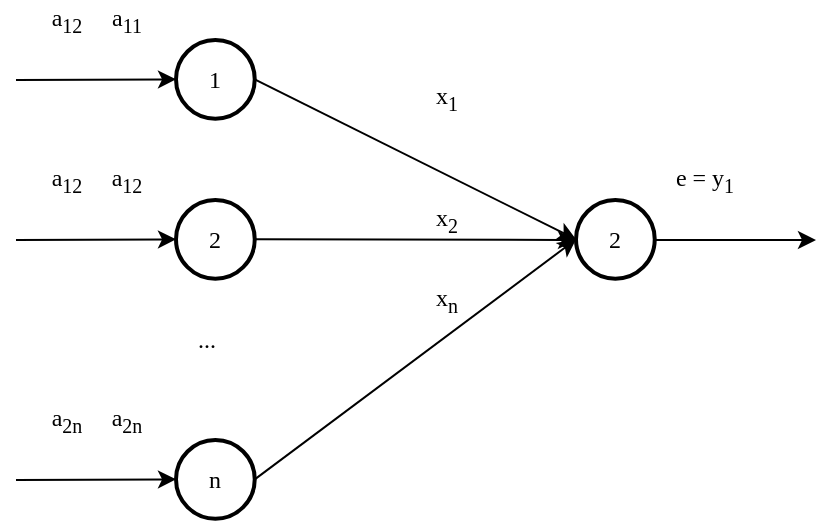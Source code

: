 <mxfile version="13.7.3" type="device"><diagram id="LG6b902TERFtZZ5SHFQh" name="Страница 1"><mxGraphModel dx="852" dy="504" grid="1" gridSize="10" guides="1" tooltips="1" connect="1" arrows="1" fold="1" page="1" pageScale="1" pageWidth="827" pageHeight="1169" math="0" shadow="0"><root><mxCell id="0"/><mxCell id="1" parent="0"/><mxCell id="Gs8CjbRslG-4rCV4GC8o-1" style="rounded=0;orthogonalLoop=1;jettySize=auto;html=1;exitX=1;exitY=0.5;exitDx=0;exitDy=0;exitPerimeter=0;entryX=0;entryY=0.5;entryDx=0;entryDy=0;entryPerimeter=0;fontFamily=Times New Roman;" edge="1" parent="1" source="_DVvbHKVmNz7k2-iM6j7-1" target="_DVvbHKVmNz7k2-iM6j7-5"><mxGeometry relative="1" as="geometry"/></mxCell><mxCell id="_DVvbHKVmNz7k2-iM6j7-1" value="1" style="strokeWidth=2;html=1;shape=mxgraph.flowchart.start_2;whiteSpace=wrap;fontFamily=Times New Roman;fontSize=12;" parent="1" vertex="1"><mxGeometry x="160" y="120" width="39.37" height="39.37" as="geometry"/></mxCell><mxCell id="Gs8CjbRslG-4rCV4GC8o-2" style="edgeStyle=none;rounded=0;orthogonalLoop=1;jettySize=auto;html=1;exitX=1;exitY=0.5;exitDx=0;exitDy=0;exitPerimeter=0;fontFamily=Times New Roman;" edge="1" parent="1" source="_DVvbHKVmNz7k2-iM6j7-2"><mxGeometry relative="1" as="geometry"><mxPoint x="360" y="220" as="targetPoint"/></mxGeometry></mxCell><mxCell id="_DVvbHKVmNz7k2-iM6j7-2" value="2" style="strokeWidth=2;html=1;shape=mxgraph.flowchart.start_2;whiteSpace=wrap;fontFamily=Times New Roman;fontSize=12;" parent="1" vertex="1"><mxGeometry x="160" y="200" width="39.37" height="39.37" as="geometry"/></mxCell><mxCell id="Gs8CjbRslG-4rCV4GC8o-3" style="edgeStyle=none;rounded=0;orthogonalLoop=1;jettySize=auto;html=1;exitX=1;exitY=0.5;exitDx=0;exitDy=0;exitPerimeter=0;entryX=0;entryY=0.5;entryDx=0;entryDy=0;entryPerimeter=0;fontFamily=Times New Roman;" edge="1" parent="1" source="_DVvbHKVmNz7k2-iM6j7-3" target="_DVvbHKVmNz7k2-iM6j7-5"><mxGeometry relative="1" as="geometry"/></mxCell><mxCell id="_DVvbHKVmNz7k2-iM6j7-3" value="n" style="strokeWidth=2;html=1;shape=mxgraph.flowchart.start_2;whiteSpace=wrap;fontFamily=Times New Roman;fontSize=12;" parent="1" vertex="1"><mxGeometry x="160" y="320" width="39.37" height="39.37" as="geometry"/></mxCell><mxCell id="_DVvbHKVmNz7k2-iM6j7-5" value="2" style="strokeWidth=2;html=1;shape=mxgraph.flowchart.start_2;whiteSpace=wrap;fontFamily=Times New Roman;fontSize=12;" parent="1" vertex="1"><mxGeometry x="360" y="200" width="39.37" height="39.37" as="geometry"/></mxCell><mxCell id="_DVvbHKVmNz7k2-iM6j7-7" value="" style="endArrow=classic;html=1;entryX=0;entryY=0.5;entryDx=0;entryDy=0;entryPerimeter=0;fontFamily=Times New Roman;fontSize=12;" parent="1" target="_DVvbHKVmNz7k2-iM6j7-1" edge="1"><mxGeometry width="50" height="50" relative="1" as="geometry"><mxPoint x="80" y="140" as="sourcePoint"/><mxPoint x="130" y="90" as="targetPoint"/></mxGeometry></mxCell><mxCell id="_DVvbHKVmNz7k2-iM6j7-8" value="" style="endArrow=classic;html=1;entryX=0;entryY=0.5;entryDx=0;entryDy=0;entryPerimeter=0;fontFamily=Times New Roman;fontSize=12;" parent="1" target="_DVvbHKVmNz7k2-iM6j7-2" edge="1"><mxGeometry width="50" height="50" relative="1" as="geometry"><mxPoint x="80" y="220" as="sourcePoint"/><mxPoint x="130" y="170" as="targetPoint"/></mxGeometry></mxCell><mxCell id="_DVvbHKVmNz7k2-iM6j7-9" value="" style="endArrow=classic;html=1;entryX=0;entryY=0.5;entryDx=0;entryDy=0;entryPerimeter=0;fontFamily=Times New Roman;fontSize=12;" parent="1" target="_DVvbHKVmNz7k2-iM6j7-3" edge="1"><mxGeometry width="50" height="50" relative="1" as="geometry"><mxPoint x="80" y="340" as="sourcePoint"/><mxPoint x="130" y="290" as="targetPoint"/></mxGeometry></mxCell><mxCell id="_DVvbHKVmNz7k2-iM6j7-11" value="" style="endArrow=classic;html=1;fontFamily=Times New Roman;fontSize=12;" parent="1" edge="1"><mxGeometry width="50" height="50" relative="1" as="geometry"><mxPoint x="400" y="220" as="sourcePoint"/><mxPoint x="480" y="220" as="targetPoint"/></mxGeometry></mxCell><mxCell id="_DVvbHKVmNz7k2-iM6j7-16" value="..." style="text;html=1;align=center;verticalAlign=middle;resizable=0;points=[];autosize=1;fontFamily=Times New Roman;fontSize=12;" parent="1" vertex="1"><mxGeometry x="165" y="260" width="20" height="20" as="geometry"/></mxCell><mxCell id="_DVvbHKVmNz7k2-iM6j7-19" value="a&lt;sub&gt;12&lt;/sub&gt;" style="text;html=1;align=center;verticalAlign=middle;resizable=0;points=[];autosize=1;fontFamily=Times New Roman;fontSize=12;" parent="1" vertex="1"><mxGeometry x="90" y="100" width="30" height="20" as="geometry"/></mxCell><mxCell id="Gs8CjbRslG-4rCV4GC8o-4" value="x&lt;sub&gt;1&lt;/sub&gt;" style="text;html=1;align=center;verticalAlign=middle;resizable=0;points=[];autosize=1;fontFamily=Times New Roman;fontSize=12;" vertex="1" parent="1"><mxGeometry x="280" y="139.37" width="30" height="20" as="geometry"/></mxCell><mxCell id="Gs8CjbRslG-4rCV4GC8o-5" value="x&lt;sub&gt;2&lt;/sub&gt;" style="text;html=1;align=center;verticalAlign=middle;resizable=0;points=[];autosize=1;fontFamily=Times New Roman;fontSize=12;" vertex="1" parent="1"><mxGeometry x="280" y="200" width="30" height="20" as="geometry"/></mxCell><mxCell id="Gs8CjbRslG-4rCV4GC8o-6" value="x&lt;sub&gt;n&lt;/sub&gt;" style="text;html=1;align=center;verticalAlign=middle;resizable=0;points=[];autosize=1;fontFamily=Times New Roman;fontSize=12;" vertex="1" parent="1"><mxGeometry x="280" y="240" width="30" height="20" as="geometry"/></mxCell><mxCell id="Gs8CjbRslG-4rCV4GC8o-7" value="a&lt;sub&gt;11&lt;/sub&gt;" style="text;html=1;align=center;verticalAlign=middle;resizable=0;points=[];autosize=1;fontFamily=Times New Roman;fontSize=12;" vertex="1" parent="1"><mxGeometry x="120" y="100" width="30" height="20" as="geometry"/></mxCell><mxCell id="Gs8CjbRslG-4rCV4GC8o-8" value="a&lt;sub&gt;12&lt;/sub&gt;" style="text;html=1;align=center;verticalAlign=middle;resizable=0;points=[];autosize=1;fontFamily=Times New Roman;fontSize=12;" vertex="1" parent="1"><mxGeometry x="90" y="180" width="30" height="20" as="geometry"/></mxCell><mxCell id="Gs8CjbRslG-4rCV4GC8o-9" value="a&lt;sub&gt;12&lt;/sub&gt;" style="text;html=1;align=center;verticalAlign=middle;resizable=0;points=[];autosize=1;fontFamily=Times New Roman;fontSize=12;" vertex="1" parent="1"><mxGeometry x="120" y="180" width="30" height="20" as="geometry"/></mxCell><mxCell id="Gs8CjbRslG-4rCV4GC8o-10" value="a&lt;sub&gt;2n&lt;/sub&gt;" style="text;html=1;align=center;verticalAlign=middle;resizable=0;points=[];autosize=1;fontFamily=Times New Roman;fontSize=12;" vertex="1" parent="1"><mxGeometry x="90" y="300" width="30" height="20" as="geometry"/></mxCell><mxCell id="Gs8CjbRslG-4rCV4GC8o-11" value="a&lt;sub&gt;2n&lt;/sub&gt;" style="text;html=1;align=center;verticalAlign=middle;resizable=0;points=[];autosize=1;fontFamily=Times New Roman;fontSize=12;" vertex="1" parent="1"><mxGeometry x="120" y="300" width="30" height="20" as="geometry"/></mxCell><mxCell id="Gs8CjbRslG-4rCV4GC8o-12" value="e = y&lt;sub&gt;1&lt;/sub&gt;" style="text;html=1;align=center;verticalAlign=middle;resizable=0;points=[];autosize=1;fontFamily=Times New Roman;" vertex="1" parent="1"><mxGeometry x="404.37" y="180" width="40" height="20" as="geometry"/></mxCell></root></mxGraphModel></diagram></mxfile>
